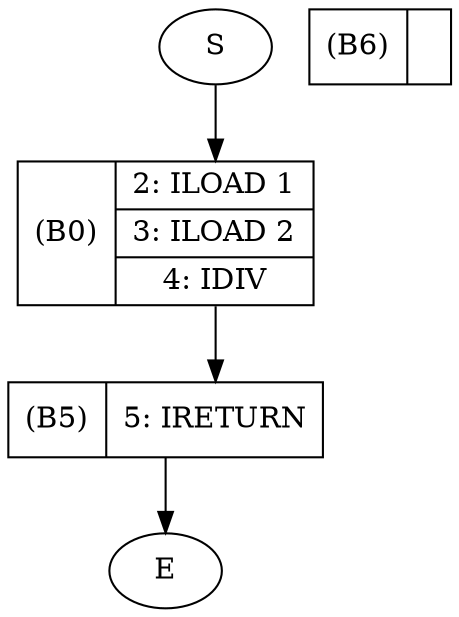 digraph ExampleClass_division {
	node [shape=record]
	S [label="S", shape=ellipse]
	S:<bottom> -> B0:<top> [label=""]

	B0 [
		label="\(B0\) | { <top> 2: ILOAD 1 |3: ILOAD 2 | <bottom> 4: IDIV  }"
		]

	B0:<bottom> -> B5:<top> [label=""]

	B5 [
		label="\(B5\) | { <top> 5: IRETURN  }"
		]

	B5:<bottom> -> E:<top> [label=""]

	B6 [
		label="\(B6\) | { <top>  }"
		]

	E [label="E", shape=ellipse]
}
